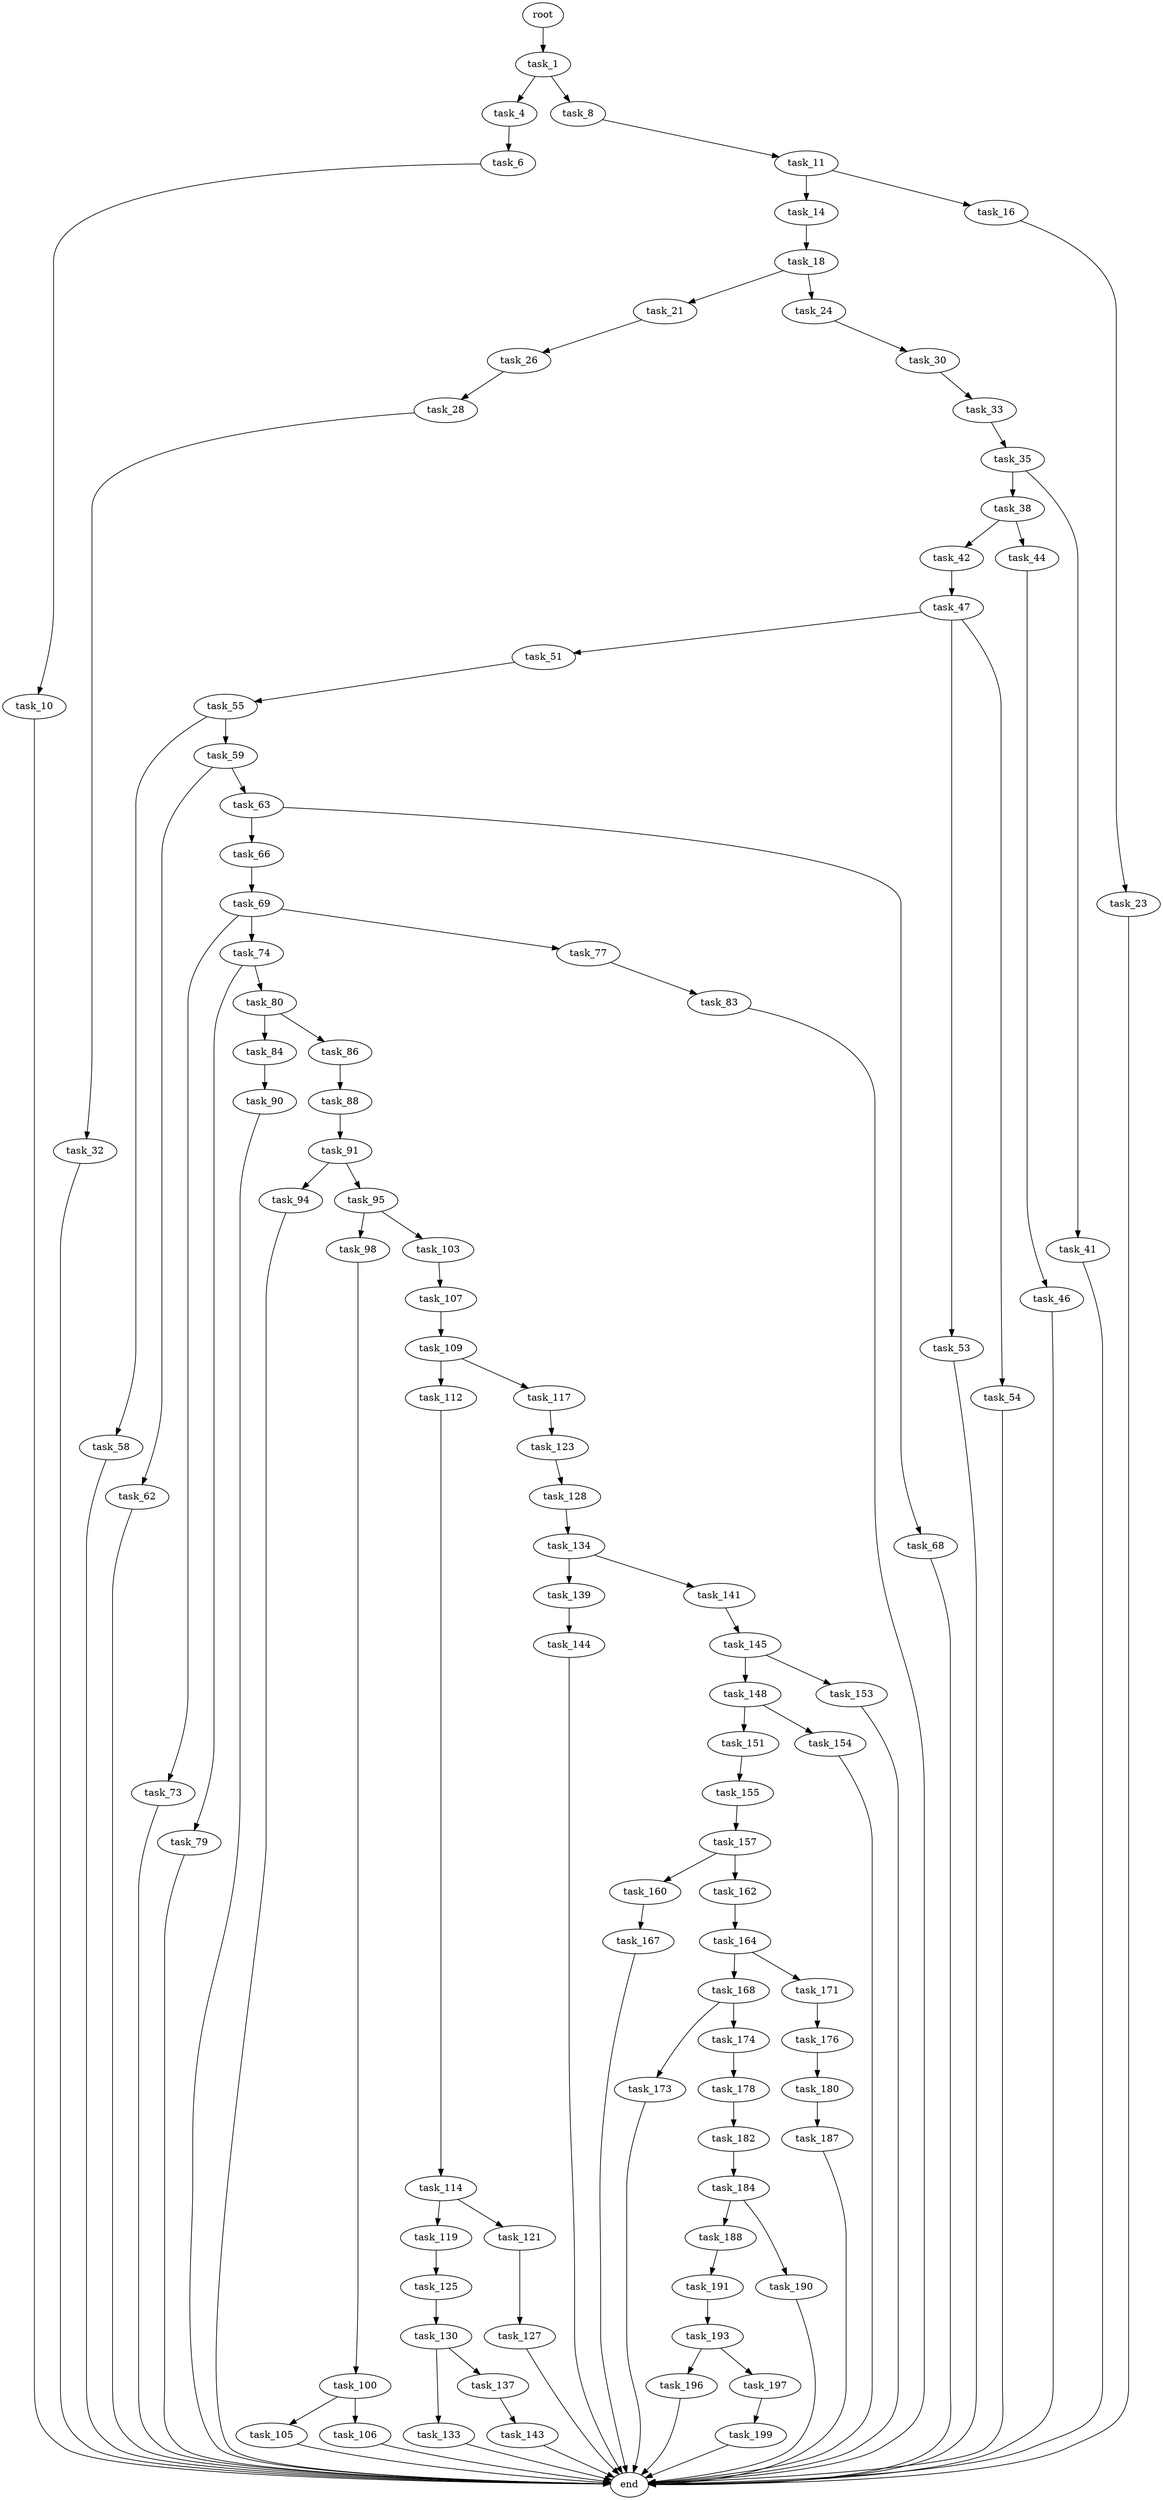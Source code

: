 digraph G {
  root [size="0.000000"];
  task_1 [size="1073741824000.000000"];
  task_4 [size="368293445632.000000"];
  task_6 [size="86375824763.000000"];
  task_8 [size="42231182422.000000"];
  task_10 [size="14258168919.000000"];
  task_11 [size="28685124159.000000"];
  task_14 [size="68719476736.000000"];
  task_16 [size="8589934592.000000"];
  task_18 [size="3900646779.000000"];
  task_21 [size="15626381969.000000"];
  task_23 [size="4353574570.000000"];
  task_24 [size="15617635406.000000"];
  task_26 [size="5241820844.000000"];
  task_28 [size="8589934592.000000"];
  task_30 [size="19864090721.000000"];
  task_32 [size="368293445632.000000"];
  task_33 [size="68719476736.000000"];
  task_35 [size="28991029248.000000"];
  task_38 [size="662024724023.000000"];
  task_41 [size="549755813888.000000"];
  task_42 [size="8589934592.000000"];
  task_44 [size="26972035681.000000"];
  task_46 [size="196394597446.000000"];
  task_47 [size="22730145975.000000"];
  task_51 [size="13812089284.000000"];
  task_53 [size="4989191724.000000"];
  task_54 [size="231928233984.000000"];
  task_55 [size="782757789696.000000"];
  task_58 [size="206422760789.000000"];
  task_59 [size="368293445632.000000"];
  task_62 [size="205690510668.000000"];
  task_63 [size="134217728000.000000"];
  task_66 [size="7501002366.000000"];
  task_68 [size="368293445632.000000"];
  task_69 [size="292023291481.000000"];
  task_73 [size="231928233984.000000"];
  task_74 [size="782757789696.000000"];
  task_77 [size="184179656067.000000"];
  task_79 [size="28991029248.000000"];
  task_80 [size="640223121244.000000"];
  task_83 [size="68719476736.000000"];
  task_84 [size="292604336215.000000"];
  task_86 [size="28580873484.000000"];
  task_88 [size="28991029248.000000"];
  task_90 [size="68719476736.000000"];
  task_91 [size="134217728000.000000"];
  task_94 [size="782757789696.000000"];
  task_95 [size="8589934592.000000"];
  task_98 [size="8589934592.000000"];
  task_100 [size="1073741824000.000000"];
  task_103 [size="36108507323.000000"];
  task_105 [size="7912479405.000000"];
  task_106 [size="6387475302.000000"];
  task_107 [size="368293445632.000000"];
  task_109 [size="42098930111.000000"];
  task_112 [size="1333504473.000000"];
  task_114 [size="1073741824000.000000"];
  task_117 [size="3383130710.000000"];
  task_119 [size="549755813888.000000"];
  task_121 [size="3747157791.000000"];
  task_123 [size="231928233984.000000"];
  task_125 [size="10784022494.000000"];
  task_127 [size="109385094959.000000"];
  task_128 [size="44296478360.000000"];
  task_130 [size="434777671662.000000"];
  task_133 [size="27630888037.000000"];
  task_134 [size="32413449122.000000"];
  task_137 [size="37746469438.000000"];
  task_139 [size="28991029248.000000"];
  task_141 [size="45343146518.000000"];
  task_143 [size="28215445955.000000"];
  task_144 [size="68719476736.000000"];
  task_145 [size="4039060774.000000"];
  task_148 [size="782757789696.000000"];
  task_151 [size="368293445632.000000"];
  task_153 [size="15809617734.000000"];
  task_154 [size="4164917252.000000"];
  task_155 [size="45898376057.000000"];
  task_157 [size="6097372421.000000"];
  task_160 [size="747645947.000000"];
  task_162 [size="27265416092.000000"];
  task_164 [size="134217728000.000000"];
  task_167 [size="88869236696.000000"];
  task_168 [size="1969070121.000000"];
  task_171 [size="72894905148.000000"];
  task_173 [size="231928233984.000000"];
  task_174 [size="68719476736.000000"];
  task_176 [size="231928233984.000000"];
  task_178 [size="782757789696.000000"];
  task_180 [size="1090093662.000000"];
  task_182 [size="19820800920.000000"];
  task_184 [size="198743301157.000000"];
  task_187 [size="231928233984.000000"];
  task_188 [size="68719476736.000000"];
  task_190 [size="134217728000.000000"];
  task_191 [size="231928233984.000000"];
  task_193 [size="13726835405.000000"];
  task_196 [size="21061507870.000000"];
  task_197 [size="418704262676.000000"];
  task_199 [size="68719476736.000000"];
  end [size="0.000000"];

  root -> task_1 [size="1.000000"];
  task_1 -> task_4 [size="838860800.000000"];
  task_1 -> task_8 [size="838860800.000000"];
  task_4 -> task_6 [size="411041792.000000"];
  task_6 -> task_10 [size="134217728.000000"];
  task_8 -> task_11 [size="679477248.000000"];
  task_10 -> end [size="1.000000"];
  task_11 -> task_14 [size="536870912.000000"];
  task_11 -> task_16 [size="536870912.000000"];
  task_14 -> task_18 [size="134217728.000000"];
  task_16 -> task_23 [size="33554432.000000"];
  task_18 -> task_21 [size="411041792.000000"];
  task_18 -> task_24 [size="411041792.000000"];
  task_21 -> task_26 [size="301989888.000000"];
  task_23 -> end [size="1.000000"];
  task_24 -> task_30 [size="838860800.000000"];
  task_26 -> task_28 [size="134217728.000000"];
  task_28 -> task_32 [size="33554432.000000"];
  task_30 -> task_33 [size="75497472.000000"];
  task_32 -> end [size="1.000000"];
  task_33 -> task_35 [size="134217728.000000"];
  task_35 -> task_38 [size="75497472.000000"];
  task_35 -> task_41 [size="75497472.000000"];
  task_38 -> task_42 [size="411041792.000000"];
  task_38 -> task_44 [size="411041792.000000"];
  task_41 -> end [size="1.000000"];
  task_42 -> task_47 [size="33554432.000000"];
  task_44 -> task_46 [size="33554432.000000"];
  task_46 -> end [size="1.000000"];
  task_47 -> task_51 [size="679477248.000000"];
  task_47 -> task_53 [size="679477248.000000"];
  task_47 -> task_54 [size="679477248.000000"];
  task_51 -> task_55 [size="33554432.000000"];
  task_53 -> end [size="1.000000"];
  task_54 -> end [size="1.000000"];
  task_55 -> task_58 [size="679477248.000000"];
  task_55 -> task_59 [size="679477248.000000"];
  task_58 -> end [size="1.000000"];
  task_59 -> task_62 [size="411041792.000000"];
  task_59 -> task_63 [size="411041792.000000"];
  task_62 -> end [size="1.000000"];
  task_63 -> task_66 [size="209715200.000000"];
  task_63 -> task_68 [size="209715200.000000"];
  task_66 -> task_69 [size="679477248.000000"];
  task_68 -> end [size="1.000000"];
  task_69 -> task_73 [size="301989888.000000"];
  task_69 -> task_74 [size="301989888.000000"];
  task_69 -> task_77 [size="301989888.000000"];
  task_73 -> end [size="1.000000"];
  task_74 -> task_79 [size="679477248.000000"];
  task_74 -> task_80 [size="679477248.000000"];
  task_77 -> task_83 [size="209715200.000000"];
  task_79 -> end [size="1.000000"];
  task_80 -> task_84 [size="411041792.000000"];
  task_80 -> task_86 [size="411041792.000000"];
  task_83 -> end [size="1.000000"];
  task_84 -> task_90 [size="301989888.000000"];
  task_86 -> task_88 [size="33554432.000000"];
  task_88 -> task_91 [size="75497472.000000"];
  task_90 -> end [size="1.000000"];
  task_91 -> task_94 [size="209715200.000000"];
  task_91 -> task_95 [size="209715200.000000"];
  task_94 -> end [size="1.000000"];
  task_95 -> task_98 [size="33554432.000000"];
  task_95 -> task_103 [size="33554432.000000"];
  task_98 -> task_100 [size="33554432.000000"];
  task_100 -> task_105 [size="838860800.000000"];
  task_100 -> task_106 [size="838860800.000000"];
  task_103 -> task_107 [size="679477248.000000"];
  task_105 -> end [size="1.000000"];
  task_106 -> end [size="1.000000"];
  task_107 -> task_109 [size="411041792.000000"];
  task_109 -> task_112 [size="75497472.000000"];
  task_109 -> task_117 [size="75497472.000000"];
  task_112 -> task_114 [size="33554432.000000"];
  task_114 -> task_119 [size="838860800.000000"];
  task_114 -> task_121 [size="838860800.000000"];
  task_117 -> task_123 [size="75497472.000000"];
  task_119 -> task_125 [size="536870912.000000"];
  task_121 -> task_127 [size="75497472.000000"];
  task_123 -> task_128 [size="301989888.000000"];
  task_125 -> task_130 [size="209715200.000000"];
  task_127 -> end [size="1.000000"];
  task_128 -> task_134 [size="33554432.000000"];
  task_130 -> task_133 [size="411041792.000000"];
  task_130 -> task_137 [size="411041792.000000"];
  task_133 -> end [size="1.000000"];
  task_134 -> task_139 [size="838860800.000000"];
  task_134 -> task_141 [size="838860800.000000"];
  task_137 -> task_143 [size="838860800.000000"];
  task_139 -> task_144 [size="75497472.000000"];
  task_141 -> task_145 [size="134217728.000000"];
  task_143 -> end [size="1.000000"];
  task_144 -> end [size="1.000000"];
  task_145 -> task_148 [size="209715200.000000"];
  task_145 -> task_153 [size="209715200.000000"];
  task_148 -> task_151 [size="679477248.000000"];
  task_148 -> task_154 [size="679477248.000000"];
  task_151 -> task_155 [size="411041792.000000"];
  task_153 -> end [size="1.000000"];
  task_154 -> end [size="1.000000"];
  task_155 -> task_157 [size="838860800.000000"];
  task_157 -> task_160 [size="536870912.000000"];
  task_157 -> task_162 [size="536870912.000000"];
  task_160 -> task_167 [size="75497472.000000"];
  task_162 -> task_164 [size="838860800.000000"];
  task_164 -> task_168 [size="209715200.000000"];
  task_164 -> task_171 [size="209715200.000000"];
  task_167 -> end [size="1.000000"];
  task_168 -> task_173 [size="75497472.000000"];
  task_168 -> task_174 [size="75497472.000000"];
  task_171 -> task_176 [size="75497472.000000"];
  task_173 -> end [size="1.000000"];
  task_174 -> task_178 [size="134217728.000000"];
  task_176 -> task_180 [size="301989888.000000"];
  task_178 -> task_182 [size="679477248.000000"];
  task_180 -> task_187 [size="134217728.000000"];
  task_182 -> task_184 [size="679477248.000000"];
  task_184 -> task_188 [size="301989888.000000"];
  task_184 -> task_190 [size="301989888.000000"];
  task_187 -> end [size="1.000000"];
  task_188 -> task_191 [size="134217728.000000"];
  task_190 -> end [size="1.000000"];
  task_191 -> task_193 [size="301989888.000000"];
  task_193 -> task_196 [size="679477248.000000"];
  task_193 -> task_197 [size="679477248.000000"];
  task_196 -> end [size="1.000000"];
  task_197 -> task_199 [size="838860800.000000"];
  task_199 -> end [size="1.000000"];
}
